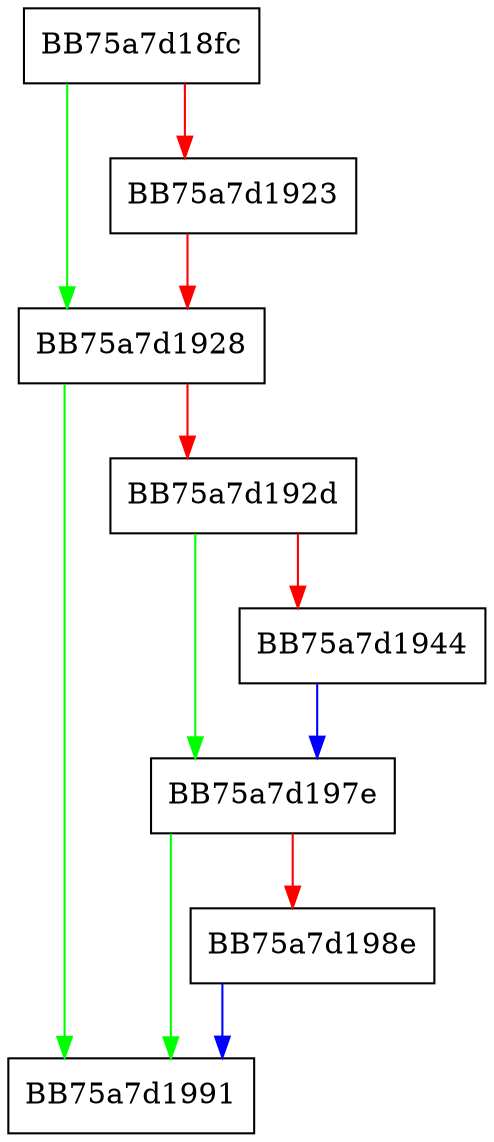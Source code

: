 digraph AddAdminExclusion {
  node [shape="box"];
  graph [splines=ortho];
  BB75a7d18fc -> BB75a7d1928 [color="green"];
  BB75a7d18fc -> BB75a7d1923 [color="red"];
  BB75a7d1923 -> BB75a7d1928 [color="red"];
  BB75a7d1928 -> BB75a7d1991 [color="green"];
  BB75a7d1928 -> BB75a7d192d [color="red"];
  BB75a7d192d -> BB75a7d197e [color="green"];
  BB75a7d192d -> BB75a7d1944 [color="red"];
  BB75a7d1944 -> BB75a7d197e [color="blue"];
  BB75a7d197e -> BB75a7d1991 [color="green"];
  BB75a7d197e -> BB75a7d198e [color="red"];
  BB75a7d198e -> BB75a7d1991 [color="blue"];
}